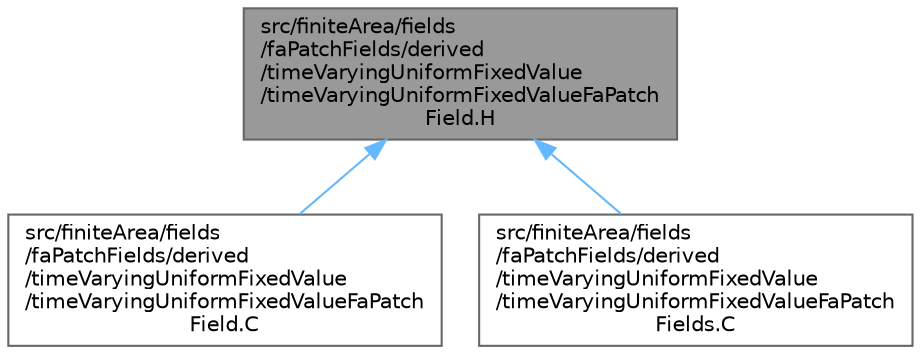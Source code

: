 digraph "src/finiteArea/fields/faPatchFields/derived/timeVaryingUniformFixedValue/timeVaryingUniformFixedValueFaPatchField.H"
{
 // LATEX_PDF_SIZE
  bgcolor="transparent";
  edge [fontname=Helvetica,fontsize=10,labelfontname=Helvetica,labelfontsize=10];
  node [fontname=Helvetica,fontsize=10,shape=box,height=0.2,width=0.4];
  Node1 [id="Node000001",label="src/finiteArea/fields\l/faPatchFields/derived\l/timeVaryingUniformFixedValue\l/timeVaryingUniformFixedValueFaPatch\lField.H",height=0.2,width=0.4,color="gray40", fillcolor="grey60", style="filled", fontcolor="black",tooltip=" "];
  Node1 -> Node2 [id="edge1_Node000001_Node000002",dir="back",color="steelblue1",style="solid",tooltip=" "];
  Node2 [id="Node000002",label="src/finiteArea/fields\l/faPatchFields/derived\l/timeVaryingUniformFixedValue\l/timeVaryingUniformFixedValueFaPatch\lField.C",height=0.2,width=0.4,color="grey40", fillcolor="white", style="filled",URL="$timeVaryingUniformFixedValueFaPatchField_8C.html",tooltip=" "];
  Node1 -> Node3 [id="edge2_Node000001_Node000003",dir="back",color="steelblue1",style="solid",tooltip=" "];
  Node3 [id="Node000003",label="src/finiteArea/fields\l/faPatchFields/derived\l/timeVaryingUniformFixedValue\l/timeVaryingUniformFixedValueFaPatch\lFields.C",height=0.2,width=0.4,color="grey40", fillcolor="white", style="filled",URL="$timeVaryingUniformFixedValueFaPatchFields_8C.html",tooltip=" "];
}
